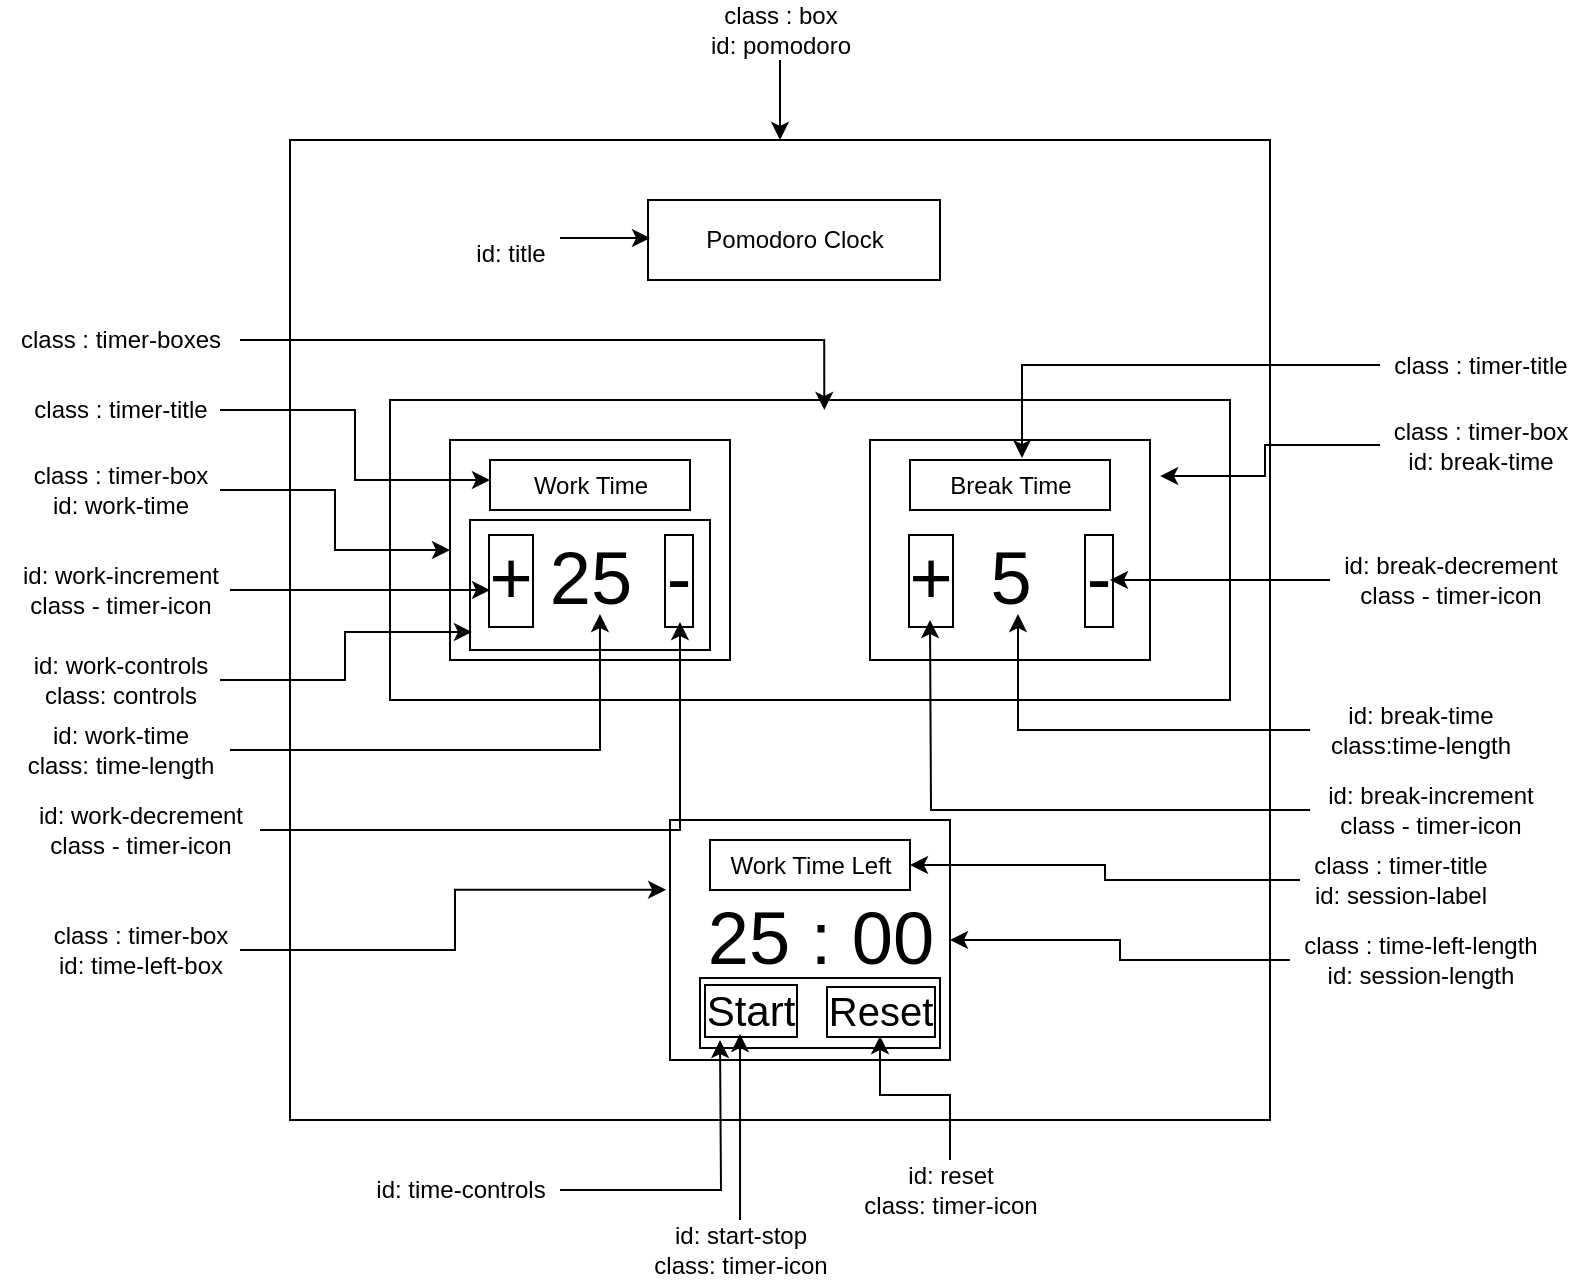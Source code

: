 <mxfile version="13.9.9" type="device"><diagram id="BOnUmsuCvi4wZu6JBNxZ" name="Page-1"><mxGraphModel dx="910" dy="412" grid="1" gridSize="10" guides="1" tooltips="1" connect="1" arrows="1" fold="1" page="1" pageScale="1" pageWidth="827" pageHeight="1169" math="0" shadow="0"><root><mxCell id="0"/><mxCell id="1" parent="0"/><mxCell id="-RkwUfSJmrKwmUS9zIzn-1" value="" style="whiteSpace=wrap;html=1;aspect=fixed;" parent="1" vertex="1"><mxGeometry x="180" y="80" width="490" height="490" as="geometry"/></mxCell><mxCell id="-RkwUfSJmrKwmUS9zIzn-48" value="" style="verticalLabelPosition=bottom;verticalAlign=top;html=1;shape=mxgraph.basic.rect;fillColor2=none;strokeWidth=1;size=20;indent=5;" parent="1" vertex="1"><mxGeometry x="370" y="420" width="140" height="120" as="geometry"/></mxCell><mxCell id="p0XEGqjKy50TlzNb_M1o-4" value="" style="rounded=0;whiteSpace=wrap;html=1;" vertex="1" parent="1"><mxGeometry x="385" y="499" width="120" height="35" as="geometry"/></mxCell><mxCell id="-RkwUfSJmrKwmUS9zIzn-7" value="" style="verticalLabelPosition=bottom;verticalAlign=top;html=1;shape=mxgraph.basic.rect;fillColor2=none;strokeWidth=1;size=20;indent=5;" parent="1" vertex="1"><mxGeometry x="230" y="210" width="420" height="150" as="geometry"/></mxCell><mxCell id="-RkwUfSJmrKwmUS9zIzn-8" value="" style="verticalLabelPosition=bottom;verticalAlign=top;html=1;shape=mxgraph.basic.rect;fillColor2=none;strokeWidth=1;size=20;indent=5;" parent="1" vertex="1"><mxGeometry x="260" y="230" width="140" height="110" as="geometry"/></mxCell><mxCell id="p0XEGqjKy50TlzNb_M1o-1" value="" style="rounded=0;whiteSpace=wrap;html=1;" vertex="1" parent="1"><mxGeometry x="270" y="270" width="120" height="65" as="geometry"/></mxCell><mxCell id="-RkwUfSJmrKwmUS9zIzn-66" style="edgeStyle=orthogonalEdgeStyle;rounded=0;orthogonalLoop=1;jettySize=auto;html=1;" parent="1" source="-RkwUfSJmrKwmUS9zIzn-2" target="-RkwUfSJmrKwmUS9zIzn-1" edge="1"><mxGeometry relative="1" as="geometry"/></mxCell><mxCell id="-RkwUfSJmrKwmUS9zIzn-2" value="class : box&lt;br&gt;id: pomodoro" style="text;html=1;resizable=0;autosize=1;align=center;verticalAlign=middle;points=[];fillColor=none;strokeColor=none;rounded=0;" parent="1" vertex="1"><mxGeometry x="380" y="10" width="90" height="30" as="geometry"/></mxCell><mxCell id="-RkwUfSJmrKwmUS9zIzn-4" value="Pomodoro Clock" style="verticalLabelPosition=middle;verticalAlign=middle;html=1;shape=mxgraph.basic.rect;fillColor2=none;strokeWidth=1;size=20;indent=5;labelPosition=center;align=center;" parent="1" vertex="1"><mxGeometry x="359" y="110" width="146" height="40" as="geometry"/></mxCell><mxCell id="-RkwUfSJmrKwmUS9zIzn-6" style="edgeStyle=orthogonalEdgeStyle;rounded=0;orthogonalLoop=1;jettySize=auto;html=1;entryX=0.007;entryY=0.475;entryDx=0;entryDy=0;entryPerimeter=0;" parent="1" source="-RkwUfSJmrKwmUS9zIzn-5" target="-RkwUfSJmrKwmUS9zIzn-4" edge="1"><mxGeometry relative="1" as="geometry"/></mxCell><mxCell id="-RkwUfSJmrKwmUS9zIzn-5" value="&lt;br&gt;id: title" style="text;html=1;resizable=0;autosize=1;align=center;verticalAlign=middle;points=[];fillColor=none;strokeColor=none;rounded=0;" parent="1" vertex="1"><mxGeometry x="265" y="114" width="50" height="30" as="geometry"/></mxCell><mxCell id="-RkwUfSJmrKwmUS9zIzn-10" style="edgeStyle=orthogonalEdgeStyle;rounded=0;orthogonalLoop=1;jettySize=auto;html=1;" parent="1" source="-RkwUfSJmrKwmUS9zIzn-9" target="-RkwUfSJmrKwmUS9zIzn-8" edge="1"><mxGeometry relative="1" as="geometry"/></mxCell><mxCell id="-RkwUfSJmrKwmUS9zIzn-9" value="class : timer-box&lt;br&gt;id: work-time" style="text;html=1;resizable=0;autosize=1;align=center;verticalAlign=middle;points=[];fillColor=none;strokeColor=none;rounded=0;" parent="1" vertex="1"><mxGeometry x="45" y="240" width="100" height="30" as="geometry"/></mxCell><mxCell id="-RkwUfSJmrKwmUS9zIzn-11" value="Work Time" style="verticalLabelPosition=middle;verticalAlign=middle;html=1;shape=mxgraph.basic.rect;fillColor2=none;strokeWidth=1;size=20;indent=5;labelPosition=center;align=center;" parent="1" vertex="1"><mxGeometry x="280" y="240" width="100" height="25" as="geometry"/></mxCell><mxCell id="-RkwUfSJmrKwmUS9zIzn-13" style="edgeStyle=orthogonalEdgeStyle;rounded=0;orthogonalLoop=1;jettySize=auto;html=1;entryX=0;entryY=0.4;entryDx=0;entryDy=0;entryPerimeter=0;" parent="1" source="-RkwUfSJmrKwmUS9zIzn-12" target="-RkwUfSJmrKwmUS9zIzn-11" edge="1"><mxGeometry relative="1" as="geometry"/></mxCell><mxCell id="-RkwUfSJmrKwmUS9zIzn-12" value="class : timer-title" style="text;html=1;resizable=0;autosize=1;align=center;verticalAlign=middle;points=[];fillColor=none;strokeColor=none;rounded=0;" parent="1" vertex="1"><mxGeometry x="45" y="205" width="100" height="20" as="geometry"/></mxCell><mxCell id="-RkwUfSJmrKwmUS9zIzn-16" value="&lt;font style=&quot;font-size: 37px&quot;&gt;+&lt;/font&gt;" style="text;html=1;resizable=0;autosize=1;align=center;verticalAlign=middle;points=[];fillColor=none;strokeColor=none;rounded=0;labelBorderColor=#000000;" parent="1" vertex="1"><mxGeometry x="270" y="285" width="40" height="30" as="geometry"/></mxCell><mxCell id="-RkwUfSJmrKwmUS9zIzn-17" value="&lt;font style=&quot;font-size: 37px&quot;&gt;-&lt;/font&gt;" style="text;html=1;resizable=0;autosize=1;align=center;verticalAlign=middle;points=[];fillColor=none;strokeColor=none;rounded=0;labelBorderColor=#000000;" parent="1" vertex="1"><mxGeometry x="359" y="285" width="30" height="30" as="geometry"/></mxCell><mxCell id="-RkwUfSJmrKwmUS9zIzn-18" value="&lt;font style=&quot;font-size: 37px&quot;&gt;25&lt;/font&gt;" style="text;html=1;resizable=0;autosize=1;align=center;verticalAlign=middle;points=[];fillColor=none;strokeColor=none;rounded=0;" parent="1" vertex="1"><mxGeometry x="300" y="285" width="60" height="30" as="geometry"/></mxCell><mxCell id="-RkwUfSJmrKwmUS9zIzn-24" style="edgeStyle=orthogonalEdgeStyle;rounded=0;orthogonalLoop=1;jettySize=auto;html=1;" parent="1" source="-RkwUfSJmrKwmUS9zIzn-21" edge="1"><mxGeometry relative="1" as="geometry"><mxPoint x="280" y="305" as="targetPoint"/></mxGeometry></mxCell><mxCell id="-RkwUfSJmrKwmUS9zIzn-21" value="id: work-increment&lt;br&gt;class - timer-icon" style="text;html=1;resizable=0;autosize=1;align=center;verticalAlign=middle;points=[];fillColor=none;strokeColor=none;rounded=0;" parent="1" vertex="1"><mxGeometry x="40" y="290" width="110" height="30" as="geometry"/></mxCell><mxCell id="-RkwUfSJmrKwmUS9zIzn-27" style="edgeStyle=orthogonalEdgeStyle;rounded=0;orthogonalLoop=1;jettySize=auto;html=1;entryX=0.583;entryY=1.067;entryDx=0;entryDy=0;entryPerimeter=0;" parent="1" source="-RkwUfSJmrKwmUS9zIzn-22" target="-RkwUfSJmrKwmUS9zIzn-18" edge="1"><mxGeometry relative="1" as="geometry"/></mxCell><mxCell id="-RkwUfSJmrKwmUS9zIzn-22" value="id: work-time&lt;br&gt;class: time-length" style="text;html=1;resizable=0;autosize=1;align=center;verticalAlign=middle;points=[];fillColor=none;strokeColor=none;rounded=0;" parent="1" vertex="1"><mxGeometry x="40" y="370" width="110" height="30" as="geometry"/></mxCell><mxCell id="-RkwUfSJmrKwmUS9zIzn-26" style="edgeStyle=orthogonalEdgeStyle;rounded=0;orthogonalLoop=1;jettySize=auto;html=1;entryX=0.533;entryY=1.2;entryDx=0;entryDy=0;entryPerimeter=0;" parent="1" source="-RkwUfSJmrKwmUS9zIzn-25" target="-RkwUfSJmrKwmUS9zIzn-17" edge="1"><mxGeometry relative="1" as="geometry"/></mxCell><mxCell id="-RkwUfSJmrKwmUS9zIzn-25" value="id: work-decrement&lt;br&gt;class - timer-icon" style="text;html=1;resizable=0;autosize=1;align=center;verticalAlign=middle;points=[];fillColor=none;strokeColor=none;rounded=0;" parent="1" vertex="1"><mxGeometry x="45" y="410" width="120" height="30" as="geometry"/></mxCell><mxCell id="-RkwUfSJmrKwmUS9zIzn-28" style="edgeStyle=orthogonalEdgeStyle;rounded=0;orthogonalLoop=1;jettySize=auto;html=1;exitX=0.5;exitY=1;exitDx=0;exitDy=0;" parent="1" source="-RkwUfSJmrKwmUS9zIzn-1" target="-RkwUfSJmrKwmUS9zIzn-1" edge="1"><mxGeometry relative="1" as="geometry"/></mxCell><mxCell id="-RkwUfSJmrKwmUS9zIzn-30" value="" style="verticalLabelPosition=bottom;verticalAlign=top;html=1;shape=mxgraph.basic.rect;fillColor2=none;strokeWidth=1;size=20;indent=5;" parent="1" vertex="1"><mxGeometry x="480" y="270" width="120" height="60" as="geometry"/></mxCell><mxCell id="-RkwUfSJmrKwmUS9zIzn-31" value="" style="verticalLabelPosition=bottom;verticalAlign=top;html=1;shape=mxgraph.basic.rect;fillColor2=none;strokeWidth=1;size=20;indent=5;" parent="1" vertex="1"><mxGeometry x="470" y="230" width="140" height="110" as="geometry"/></mxCell><mxCell id="-RkwUfSJmrKwmUS9zIzn-32" value="Break Time" style="verticalLabelPosition=middle;verticalAlign=middle;html=1;shape=mxgraph.basic.rect;fillColor2=none;strokeWidth=1;size=20;indent=5;labelPosition=center;align=center;" parent="1" vertex="1"><mxGeometry x="490" y="240" width="100" height="25" as="geometry"/></mxCell><mxCell id="-RkwUfSJmrKwmUS9zIzn-33" value="&lt;font style=&quot;font-size: 37px&quot;&gt;+&lt;/font&gt;" style="text;html=1;resizable=0;autosize=1;align=center;verticalAlign=middle;points=[];fillColor=none;strokeColor=none;rounded=0;labelBorderColor=#000000;" parent="1" vertex="1"><mxGeometry x="480" y="285" width="40" height="30" as="geometry"/></mxCell><mxCell id="-RkwUfSJmrKwmUS9zIzn-34" value="&lt;font style=&quot;font-size: 37px&quot;&gt;-&lt;/font&gt;" style="text;html=1;resizable=0;autosize=1;align=center;verticalAlign=middle;points=[];fillColor=none;strokeColor=none;rounded=0;labelBorderColor=#000000;" parent="1" vertex="1"><mxGeometry x="569" y="285" width="30" height="30" as="geometry"/></mxCell><mxCell id="-RkwUfSJmrKwmUS9zIzn-35" value="&lt;font style=&quot;font-size: 37px&quot;&gt;5&lt;/font&gt;" style="text;html=1;resizable=0;autosize=1;align=center;verticalAlign=middle;points=[];fillColor=none;strokeColor=none;rounded=0;" parent="1" vertex="1"><mxGeometry x="520" y="285" width="40" height="30" as="geometry"/></mxCell><mxCell id="-RkwUfSJmrKwmUS9zIzn-36" style="edgeStyle=orthogonalEdgeStyle;rounded=0;orthogonalLoop=1;jettySize=auto;html=1;exitX=0.5;exitY=1;exitDx=0;exitDy=0;" parent="1" edge="1"><mxGeometry relative="1" as="geometry"><mxPoint x="635" y="570" as="sourcePoint"/><mxPoint x="635" y="570" as="targetPoint"/></mxGeometry></mxCell><mxCell id="-RkwUfSJmrKwmUS9zIzn-43" style="edgeStyle=orthogonalEdgeStyle;rounded=0;orthogonalLoop=1;jettySize=auto;html=1;entryX=1.036;entryY=0.164;entryDx=0;entryDy=0;entryPerimeter=0;" parent="1" source="-RkwUfSJmrKwmUS9zIzn-37" target="-RkwUfSJmrKwmUS9zIzn-31" edge="1"><mxGeometry relative="1" as="geometry"/></mxCell><mxCell id="-RkwUfSJmrKwmUS9zIzn-37" value="class : timer-box&lt;br&gt;id: break-time" style="text;html=1;resizable=0;autosize=1;align=center;verticalAlign=middle;points=[];fillColor=none;strokeColor=none;rounded=0;" parent="1" vertex="1"><mxGeometry x="725" y="217.5" width="100" height="30" as="geometry"/></mxCell><mxCell id="-RkwUfSJmrKwmUS9zIzn-42" style="edgeStyle=orthogonalEdgeStyle;rounded=0;orthogonalLoop=1;jettySize=auto;html=1;entryX=0.56;entryY=-0.04;entryDx=0;entryDy=0;entryPerimeter=0;" parent="1" source="-RkwUfSJmrKwmUS9zIzn-38" target="-RkwUfSJmrKwmUS9zIzn-32" edge="1"><mxGeometry relative="1" as="geometry"/></mxCell><mxCell id="-RkwUfSJmrKwmUS9zIzn-38" value="class : timer-title" style="text;html=1;resizable=0;autosize=1;align=center;verticalAlign=middle;points=[];fillColor=none;strokeColor=none;rounded=0;" parent="1" vertex="1"><mxGeometry x="725" y="182.5" width="100" height="20" as="geometry"/></mxCell><mxCell id="-RkwUfSJmrKwmUS9zIzn-46" style="edgeStyle=orthogonalEdgeStyle;rounded=0;orthogonalLoop=1;jettySize=auto;html=1;" parent="1" source="-RkwUfSJmrKwmUS9zIzn-39" edge="1"><mxGeometry relative="1" as="geometry"><mxPoint x="500" y="320" as="targetPoint"/></mxGeometry></mxCell><mxCell id="-RkwUfSJmrKwmUS9zIzn-39" value="id: break-increment&lt;br&gt;class - timer-icon" style="text;html=1;resizable=0;autosize=1;align=center;verticalAlign=middle;points=[];fillColor=none;strokeColor=none;rounded=0;" parent="1" vertex="1"><mxGeometry x="690" y="400" width="120" height="30" as="geometry"/></mxCell><mxCell id="-RkwUfSJmrKwmUS9zIzn-44" style="edgeStyle=orthogonalEdgeStyle;rounded=0;orthogonalLoop=1;jettySize=auto;html=1;entryX=0.6;entryY=1.067;entryDx=0;entryDy=0;entryPerimeter=0;" parent="1" source="-RkwUfSJmrKwmUS9zIzn-40" target="-RkwUfSJmrKwmUS9zIzn-35" edge="1"><mxGeometry relative="1" as="geometry"/></mxCell><mxCell id="-RkwUfSJmrKwmUS9zIzn-40" value="id: break-time&lt;br&gt;class:time-length" style="text;html=1;resizable=0;autosize=1;align=center;verticalAlign=middle;points=[];fillColor=none;strokeColor=none;rounded=0;" parent="1" vertex="1"><mxGeometry x="690" y="360" width="110" height="30" as="geometry"/></mxCell><mxCell id="-RkwUfSJmrKwmUS9zIzn-45" style="edgeStyle=orthogonalEdgeStyle;rounded=0;orthogonalLoop=1;jettySize=auto;html=1;" parent="1" source="-RkwUfSJmrKwmUS9zIzn-41" edge="1"><mxGeometry relative="1" as="geometry"><mxPoint x="590" y="300" as="targetPoint"/></mxGeometry></mxCell><mxCell id="-RkwUfSJmrKwmUS9zIzn-41" value="id: break-decrement&lt;br&gt;class - timer-icon" style="text;html=1;resizable=0;autosize=1;align=center;verticalAlign=middle;points=[];fillColor=none;strokeColor=none;rounded=0;" parent="1" vertex="1"><mxGeometry x="700" y="285" width="120" height="30" as="geometry"/></mxCell><mxCell id="-RkwUfSJmrKwmUS9zIzn-49" value="Work Time Left" style="verticalLabelPosition=middle;verticalAlign=middle;html=1;shape=mxgraph.basic.rect;fillColor2=none;strokeWidth=1;size=20;indent=5;labelPosition=center;align=center;" parent="1" vertex="1"><mxGeometry x="390" y="430" width="100" height="25" as="geometry"/></mxCell><mxCell id="-RkwUfSJmrKwmUS9zIzn-50" value="&lt;font style=&quot;font-size: 21px&quot;&gt;Start&lt;/font&gt;" style="text;html=1;resizable=0;autosize=1;align=center;verticalAlign=middle;points=[];fillColor=none;strokeColor=none;rounded=0;labelBorderColor=#000000;" parent="1" vertex="1"><mxGeometry x="380" y="505" width="60" height="20" as="geometry"/></mxCell><mxCell id="-RkwUfSJmrKwmUS9zIzn-51" value="&lt;font style=&quot;font-size: 20px&quot;&gt;Reset&lt;/font&gt;" style="text;html=1;resizable=0;autosize=1;align=center;verticalAlign=middle;points=[];fillColor=none;strokeColor=none;rounded=0;labelBorderColor=#000000;" parent="1" vertex="1"><mxGeometry x="440" y="505" width="70" height="20" as="geometry"/></mxCell><mxCell id="-RkwUfSJmrKwmUS9zIzn-52" value="&lt;font style=&quot;font-size: 37px&quot;&gt;25 : 00&lt;/font&gt;" style="text;html=1;resizable=0;autosize=1;align=center;verticalAlign=middle;points=[];fillColor=none;strokeColor=none;rounded=0;" parent="1" vertex="1"><mxGeometry x="380" y="465" width="130" height="30" as="geometry"/></mxCell><mxCell id="-RkwUfSJmrKwmUS9zIzn-54" style="edgeStyle=orthogonalEdgeStyle;rounded=0;orthogonalLoop=1;jettySize=auto;html=1;" parent="1" source="-RkwUfSJmrKwmUS9zIzn-53" target="-RkwUfSJmrKwmUS9zIzn-49" edge="1"><mxGeometry relative="1" as="geometry"/></mxCell><mxCell id="-RkwUfSJmrKwmUS9zIzn-53" value="class : timer-title&lt;br&gt;id: session-label" style="text;html=1;resizable=0;autosize=1;align=center;verticalAlign=middle;points=[];fillColor=none;strokeColor=none;rounded=0;" parent="1" vertex="1"><mxGeometry x="685" y="435" width="100" height="30" as="geometry"/></mxCell><mxCell id="-RkwUfSJmrKwmUS9zIzn-56" style="edgeStyle=orthogonalEdgeStyle;rounded=0;orthogonalLoop=1;jettySize=auto;html=1;entryX=-0.014;entryY=0.291;entryDx=0;entryDy=0;entryPerimeter=0;" parent="1" source="-RkwUfSJmrKwmUS9zIzn-55" target="-RkwUfSJmrKwmUS9zIzn-48" edge="1"><mxGeometry relative="1" as="geometry"/></mxCell><mxCell id="-RkwUfSJmrKwmUS9zIzn-55" value="class : timer-box&lt;br&gt;id: time-left-box" style="text;html=1;resizable=0;autosize=1;align=center;verticalAlign=middle;points=[];fillColor=none;strokeColor=none;rounded=0;" parent="1" vertex="1"><mxGeometry x="55" y="470" width="100" height="30" as="geometry"/></mxCell><mxCell id="-RkwUfSJmrKwmUS9zIzn-58" style="edgeStyle=orthogonalEdgeStyle;rounded=0;orthogonalLoop=1;jettySize=auto;html=1;" parent="1" source="-RkwUfSJmrKwmUS9zIzn-57" target="-RkwUfSJmrKwmUS9zIzn-52" edge="1"><mxGeometry relative="1" as="geometry"/></mxCell><mxCell id="-RkwUfSJmrKwmUS9zIzn-57" value="class : time-left-length&lt;br&gt;id: session-length" style="text;html=1;resizable=0;autosize=1;align=center;verticalAlign=middle;points=[];fillColor=none;strokeColor=none;rounded=0;" parent="1" vertex="1"><mxGeometry x="680" y="475" width="130" height="30" as="geometry"/></mxCell><mxCell id="-RkwUfSJmrKwmUS9zIzn-60" style="edgeStyle=orthogonalEdgeStyle;rounded=0;orthogonalLoop=1;jettySize=auto;html=1;entryX=0.5;entryY=1.15;entryDx=0;entryDy=0;entryPerimeter=0;" parent="1" source="-RkwUfSJmrKwmUS9zIzn-59" target="-RkwUfSJmrKwmUS9zIzn-51" edge="1"><mxGeometry relative="1" as="geometry"/></mxCell><mxCell id="-RkwUfSJmrKwmUS9zIzn-59" value="id: reset&lt;br&gt;class: timer-icon" style="text;html=1;resizable=0;autosize=1;align=center;verticalAlign=middle;points=[];fillColor=none;strokeColor=none;rounded=0;" parent="1" vertex="1"><mxGeometry x="460" y="590" width="100" height="30" as="geometry"/></mxCell><mxCell id="-RkwUfSJmrKwmUS9zIzn-62" style="edgeStyle=orthogonalEdgeStyle;rounded=0;orthogonalLoop=1;jettySize=auto;html=1;entryX=0.417;entryY=1.1;entryDx=0;entryDy=0;entryPerimeter=0;" parent="1" source="-RkwUfSJmrKwmUS9zIzn-61" target="-RkwUfSJmrKwmUS9zIzn-50" edge="1"><mxGeometry relative="1" as="geometry"/></mxCell><mxCell id="-RkwUfSJmrKwmUS9zIzn-61" value="id: start-stop&lt;br&gt;class: timer-icon" style="text;html=1;resizable=0;autosize=1;align=center;verticalAlign=middle;points=[];fillColor=none;strokeColor=none;rounded=0;" parent="1" vertex="1"><mxGeometry x="355" y="620" width="100" height="30" as="geometry"/></mxCell><mxCell id="-RkwUfSJmrKwmUS9zIzn-64" style="edgeStyle=orthogonalEdgeStyle;rounded=0;orthogonalLoop=1;jettySize=auto;html=1;entryX=0.517;entryY=0.033;entryDx=0;entryDy=0;entryPerimeter=0;" parent="1" source="-RkwUfSJmrKwmUS9zIzn-63" target="-RkwUfSJmrKwmUS9zIzn-7" edge="1"><mxGeometry relative="1" as="geometry"/></mxCell><mxCell id="-RkwUfSJmrKwmUS9zIzn-63" value="class : timer-boxes" style="text;html=1;resizable=0;autosize=1;align=center;verticalAlign=middle;points=[];fillColor=none;strokeColor=none;rounded=0;" parent="1" vertex="1"><mxGeometry x="35" y="170" width="120" height="20" as="geometry"/></mxCell><mxCell id="p0XEGqjKy50TlzNb_M1o-3" style="edgeStyle=orthogonalEdgeStyle;rounded=0;orthogonalLoop=1;jettySize=auto;html=1;entryX=0.008;entryY=0.862;entryDx=0;entryDy=0;entryPerimeter=0;" edge="1" parent="1" source="p0XEGqjKy50TlzNb_M1o-2" target="p0XEGqjKy50TlzNb_M1o-1"><mxGeometry relative="1" as="geometry"/></mxCell><mxCell id="p0XEGqjKy50TlzNb_M1o-2" value="id: work-controls&lt;br&gt;class: controls" style="text;html=1;resizable=0;autosize=1;align=center;verticalAlign=middle;points=[];fillColor=none;strokeColor=none;rounded=0;" vertex="1" parent="1"><mxGeometry x="45" y="335" width="100" height="30" as="geometry"/></mxCell><mxCell id="p0XEGqjKy50TlzNb_M1o-7" style="edgeStyle=orthogonalEdgeStyle;rounded=0;orthogonalLoop=1;jettySize=auto;html=1;" edge="1" parent="1" source="p0XEGqjKy50TlzNb_M1o-5"><mxGeometry relative="1" as="geometry"><mxPoint x="395" y="530" as="targetPoint"/></mxGeometry></mxCell><mxCell id="p0XEGqjKy50TlzNb_M1o-5" value="id: time-controls" style="text;html=1;resizable=0;autosize=1;align=center;verticalAlign=middle;points=[];fillColor=none;strokeColor=none;rounded=0;" vertex="1" parent="1"><mxGeometry x="215" y="595" width="100" height="20" as="geometry"/></mxCell></root></mxGraphModel></diagram></mxfile>